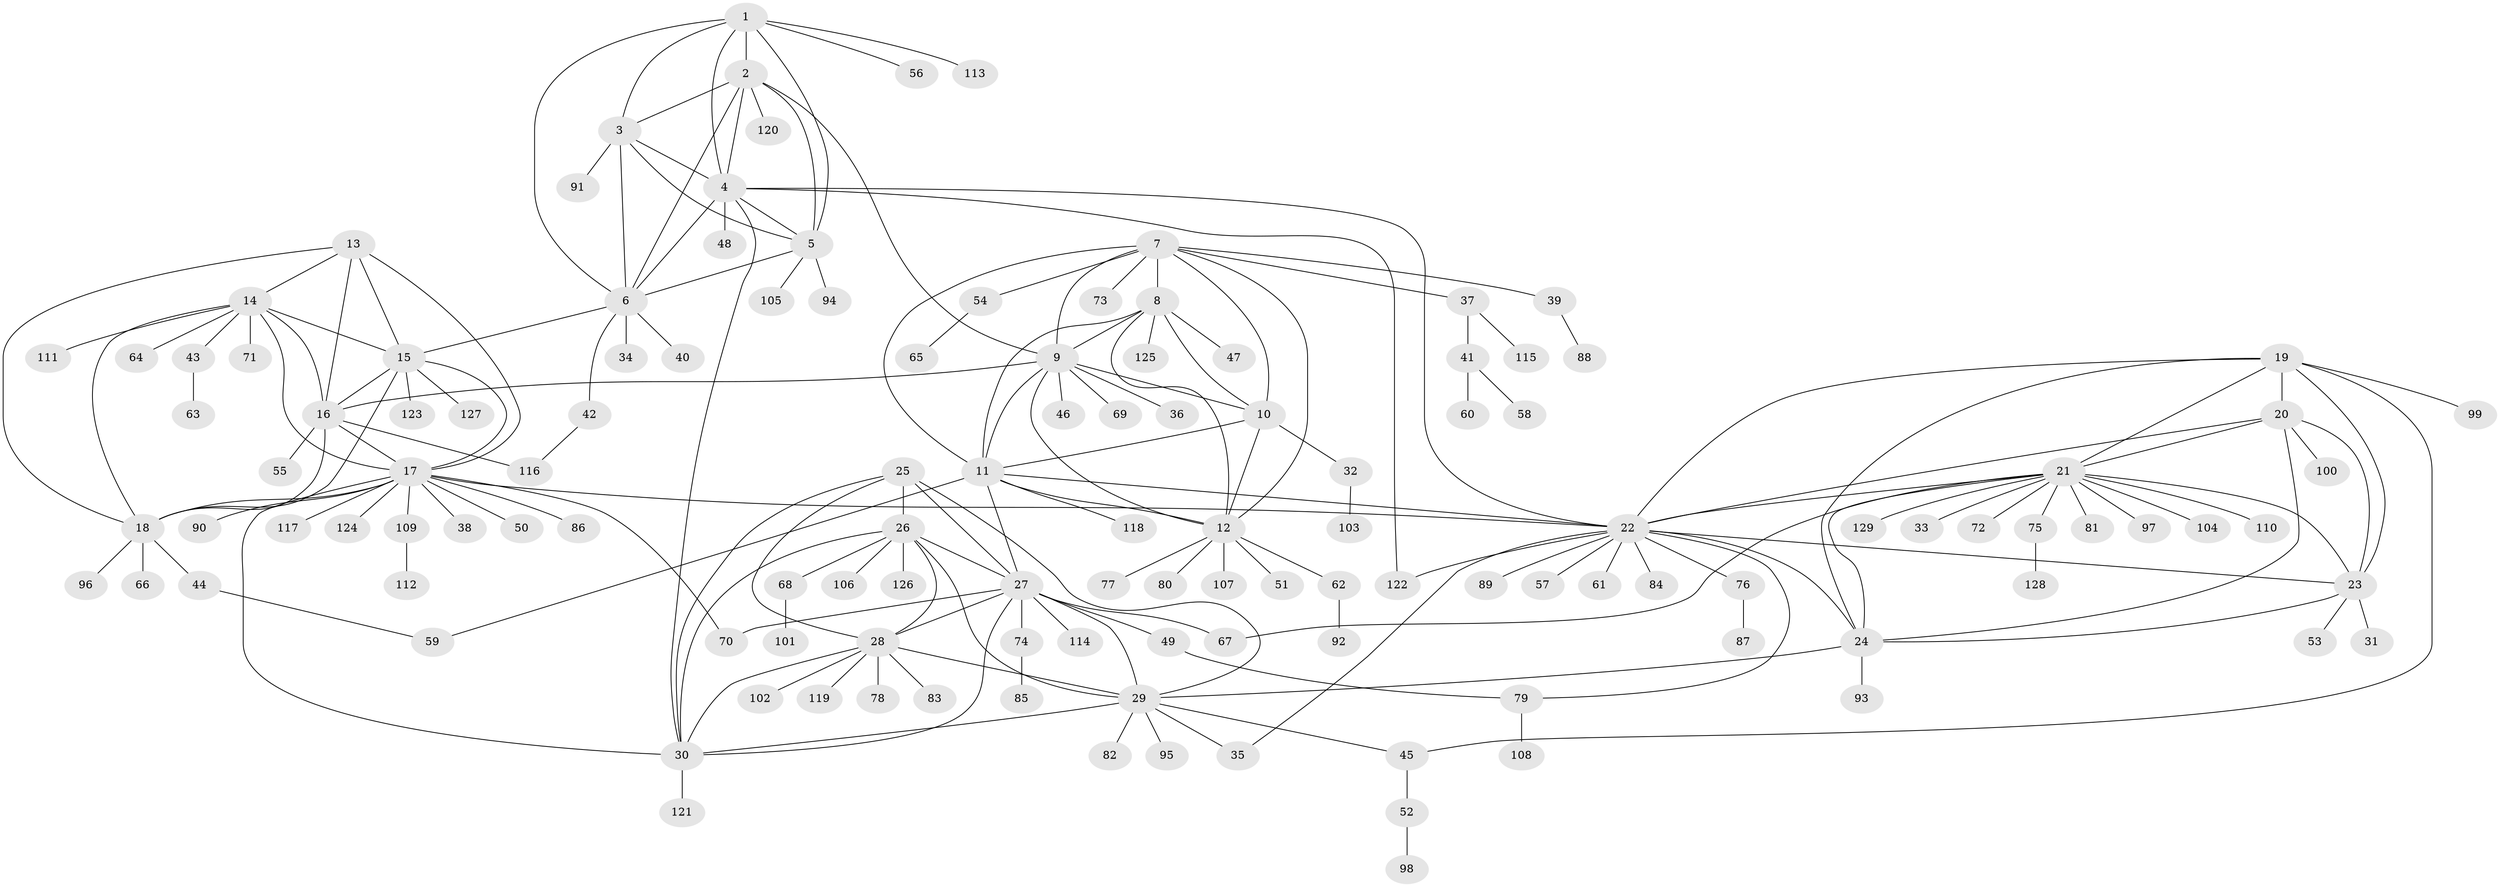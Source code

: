 // Generated by graph-tools (version 1.1) at 2025/37/03/09/25 02:37:26]
// undirected, 129 vertices, 192 edges
graph export_dot {
graph [start="1"]
  node [color=gray90,style=filled];
  1;
  2;
  3;
  4;
  5;
  6;
  7;
  8;
  9;
  10;
  11;
  12;
  13;
  14;
  15;
  16;
  17;
  18;
  19;
  20;
  21;
  22;
  23;
  24;
  25;
  26;
  27;
  28;
  29;
  30;
  31;
  32;
  33;
  34;
  35;
  36;
  37;
  38;
  39;
  40;
  41;
  42;
  43;
  44;
  45;
  46;
  47;
  48;
  49;
  50;
  51;
  52;
  53;
  54;
  55;
  56;
  57;
  58;
  59;
  60;
  61;
  62;
  63;
  64;
  65;
  66;
  67;
  68;
  69;
  70;
  71;
  72;
  73;
  74;
  75;
  76;
  77;
  78;
  79;
  80;
  81;
  82;
  83;
  84;
  85;
  86;
  87;
  88;
  89;
  90;
  91;
  92;
  93;
  94;
  95;
  96;
  97;
  98;
  99;
  100;
  101;
  102;
  103;
  104;
  105;
  106;
  107;
  108;
  109;
  110;
  111;
  112;
  113;
  114;
  115;
  116;
  117;
  118;
  119;
  120;
  121;
  122;
  123;
  124;
  125;
  126;
  127;
  128;
  129;
  1 -- 2;
  1 -- 3;
  1 -- 4;
  1 -- 5;
  1 -- 6;
  1 -- 56;
  1 -- 113;
  2 -- 3;
  2 -- 4;
  2 -- 5;
  2 -- 6;
  2 -- 9;
  2 -- 120;
  3 -- 4;
  3 -- 5;
  3 -- 6;
  3 -- 91;
  4 -- 5;
  4 -- 6;
  4 -- 22;
  4 -- 30;
  4 -- 48;
  4 -- 122;
  5 -- 6;
  5 -- 94;
  5 -- 105;
  6 -- 15;
  6 -- 34;
  6 -- 40;
  6 -- 42;
  7 -- 8;
  7 -- 9;
  7 -- 10;
  7 -- 11;
  7 -- 12;
  7 -- 37;
  7 -- 39;
  7 -- 54;
  7 -- 73;
  8 -- 9;
  8 -- 10;
  8 -- 11;
  8 -- 12;
  8 -- 47;
  8 -- 125;
  9 -- 10;
  9 -- 11;
  9 -- 12;
  9 -- 16;
  9 -- 36;
  9 -- 46;
  9 -- 69;
  10 -- 11;
  10 -- 12;
  10 -- 32;
  11 -- 12;
  11 -- 22;
  11 -- 27;
  11 -- 59;
  11 -- 118;
  12 -- 51;
  12 -- 62;
  12 -- 77;
  12 -- 80;
  12 -- 107;
  13 -- 14;
  13 -- 15;
  13 -- 16;
  13 -- 17;
  13 -- 18;
  14 -- 15;
  14 -- 16;
  14 -- 17;
  14 -- 18;
  14 -- 43;
  14 -- 64;
  14 -- 71;
  14 -- 111;
  15 -- 16;
  15 -- 17;
  15 -- 18;
  15 -- 123;
  15 -- 127;
  16 -- 17;
  16 -- 18;
  16 -- 55;
  16 -- 116;
  17 -- 18;
  17 -- 22;
  17 -- 30;
  17 -- 38;
  17 -- 50;
  17 -- 70;
  17 -- 86;
  17 -- 90;
  17 -- 109;
  17 -- 117;
  17 -- 124;
  18 -- 44;
  18 -- 66;
  18 -- 96;
  19 -- 20;
  19 -- 21;
  19 -- 22;
  19 -- 23;
  19 -- 24;
  19 -- 45;
  19 -- 99;
  20 -- 21;
  20 -- 22;
  20 -- 23;
  20 -- 24;
  20 -- 100;
  21 -- 22;
  21 -- 23;
  21 -- 24;
  21 -- 33;
  21 -- 67;
  21 -- 72;
  21 -- 75;
  21 -- 81;
  21 -- 97;
  21 -- 104;
  21 -- 110;
  21 -- 129;
  22 -- 23;
  22 -- 24;
  22 -- 35;
  22 -- 57;
  22 -- 61;
  22 -- 76;
  22 -- 79;
  22 -- 84;
  22 -- 89;
  22 -- 122;
  23 -- 24;
  23 -- 31;
  23 -- 53;
  24 -- 29;
  24 -- 93;
  25 -- 26;
  25 -- 27;
  25 -- 28;
  25 -- 29;
  25 -- 30;
  26 -- 27;
  26 -- 28;
  26 -- 29;
  26 -- 30;
  26 -- 68;
  26 -- 106;
  26 -- 126;
  27 -- 28;
  27 -- 29;
  27 -- 30;
  27 -- 49;
  27 -- 67;
  27 -- 70;
  27 -- 74;
  27 -- 114;
  28 -- 29;
  28 -- 30;
  28 -- 78;
  28 -- 83;
  28 -- 102;
  28 -- 119;
  29 -- 30;
  29 -- 35;
  29 -- 45;
  29 -- 82;
  29 -- 95;
  30 -- 121;
  32 -- 103;
  37 -- 41;
  37 -- 115;
  39 -- 88;
  41 -- 58;
  41 -- 60;
  42 -- 116;
  43 -- 63;
  44 -- 59;
  45 -- 52;
  49 -- 79;
  52 -- 98;
  54 -- 65;
  62 -- 92;
  68 -- 101;
  74 -- 85;
  75 -- 128;
  76 -- 87;
  79 -- 108;
  109 -- 112;
}
